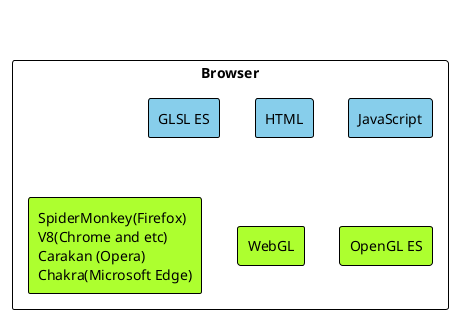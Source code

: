 @startuml idea.component.file
!theme plain

skinparam BackgroundColor transparent
skinparam componentStyle rectangle

component Browser {
   component HTML #SkyBlue
   component JavaScript #SkyBlue
   component "GLSL ES" #SkyBlue
   component WebGL #GreenYellow
   component "OpenGL ES" as a #GreenYellow
   component "SpiderMonkey(Firefox)\nV8(Chrome and etc)\nCarakan (Opera)\nChakra(Microsoft Edge)" as x #GreenYellow

   [HTML] --[hidden]right-- [JavaScript]
   [GLSL ES] --[hidden]right-- [JavaScript]

   [WebGL] -[hidden]up- [GLSL ES]
   a -[hidden]up- [GLSL ES]
   [WebGL] -[hidden]left- x
}

@enduml